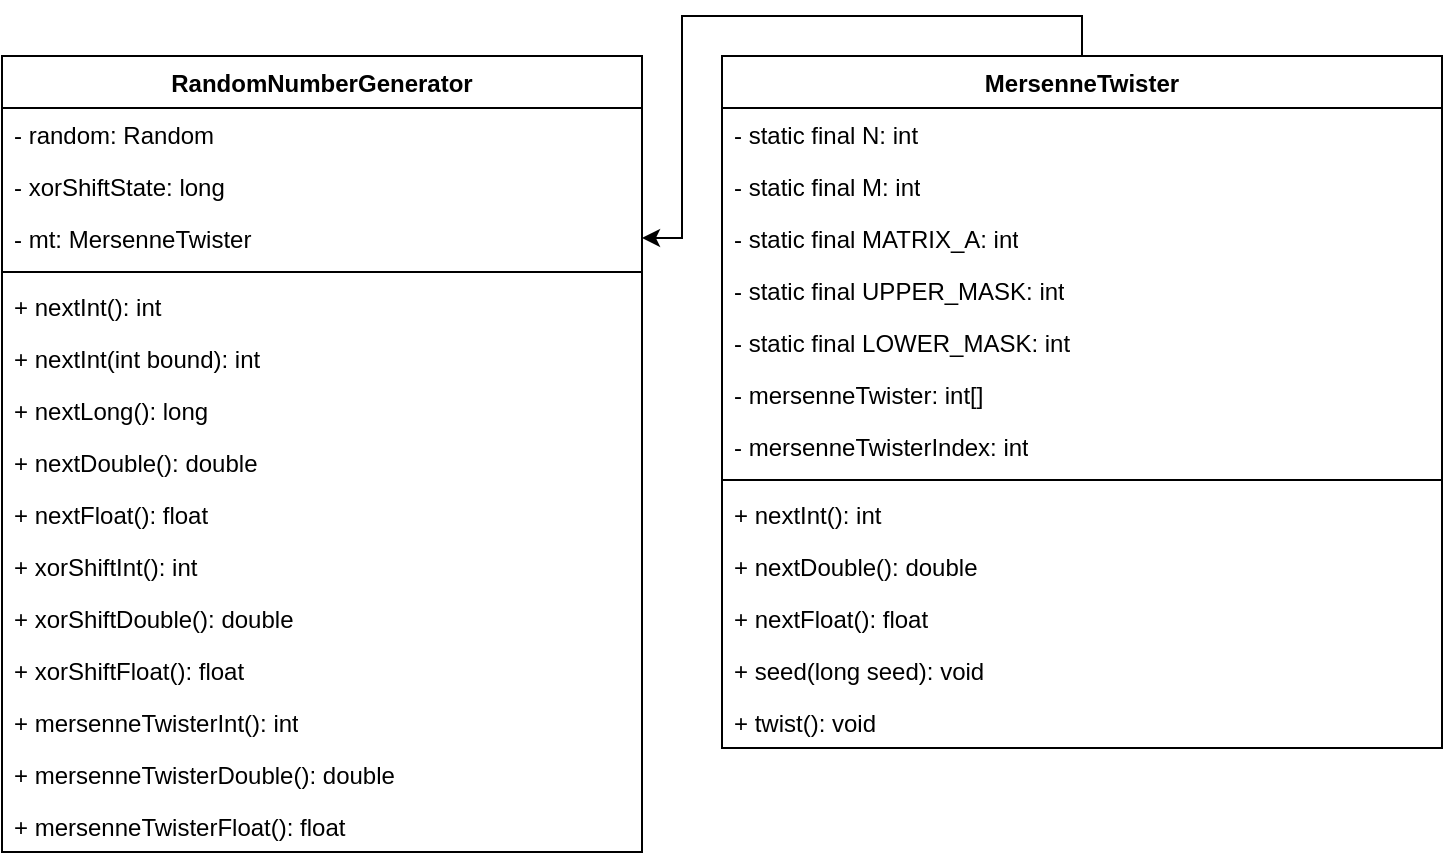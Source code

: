 <mxfile version="22.1.2" type="device">
  <diagram name="Page-1" id="r-yoYOHKMsQVGcqa1wD0">
    <mxGraphModel dx="677" dy="1089" grid="1" gridSize="10" guides="1" tooltips="1" connect="1" arrows="1" fold="1" page="1" pageScale="1" pageWidth="850" pageHeight="1100" math="0" shadow="0">
      <root>
        <mxCell id="0" />
        <mxCell id="1" parent="0" />
        <mxCell id="XFabdQePOicjtFzZvkq9-1" value="RandomNumberGenerator" style="swimlane;fontStyle=1;align=center;verticalAlign=top;childLayout=stackLayout;horizontal=1;startSize=26;horizontalStack=0;resizeParent=1;resizeParentMax=0;resizeLast=0;collapsible=1;marginBottom=0;whiteSpace=wrap;html=1;" vertex="1" parent="1">
          <mxGeometry x="65" y="190" width="320" height="398" as="geometry" />
        </mxCell>
        <mxCell id="XFabdQePOicjtFzZvkq9-19" value="- random: Random" style="text;strokeColor=none;fillColor=none;align=left;verticalAlign=top;spacingLeft=4;spacingRight=4;overflow=hidden;rotatable=0;points=[[0,0.5],[1,0.5]];portConstraint=eastwest;whiteSpace=wrap;html=1;" vertex="1" parent="XFabdQePOicjtFzZvkq9-1">
          <mxGeometry y="26" width="320" height="26" as="geometry" />
        </mxCell>
        <mxCell id="XFabdQePOicjtFzZvkq9-20" value="- xorShiftState: long" style="text;strokeColor=none;fillColor=none;align=left;verticalAlign=top;spacingLeft=4;spacingRight=4;overflow=hidden;rotatable=0;points=[[0,0.5],[1,0.5]];portConstraint=eastwest;whiteSpace=wrap;html=1;" vertex="1" parent="XFabdQePOicjtFzZvkq9-1">
          <mxGeometry y="52" width="320" height="26" as="geometry" />
        </mxCell>
        <mxCell id="XFabdQePOicjtFzZvkq9-2" value="- mt: MersenneTwister" style="text;strokeColor=none;fillColor=none;align=left;verticalAlign=top;spacingLeft=4;spacingRight=4;overflow=hidden;rotatable=0;points=[[0,0.5],[1,0.5]];portConstraint=eastwest;whiteSpace=wrap;html=1;" vertex="1" parent="XFabdQePOicjtFzZvkq9-1">
          <mxGeometry y="78" width="320" height="26" as="geometry" />
        </mxCell>
        <mxCell id="XFabdQePOicjtFzZvkq9-3" value="" style="line;strokeWidth=1;fillColor=none;align=left;verticalAlign=middle;spacingTop=-1;spacingLeft=3;spacingRight=3;rotatable=0;labelPosition=right;points=[];portConstraint=eastwest;strokeColor=inherit;" vertex="1" parent="XFabdQePOicjtFzZvkq9-1">
          <mxGeometry y="104" width="320" height="8" as="geometry" />
        </mxCell>
        <mxCell id="XFabdQePOicjtFzZvkq9-24" value="+ nextInt(): int" style="text;strokeColor=none;fillColor=none;align=left;verticalAlign=top;spacingLeft=4;spacingRight=4;overflow=hidden;rotatable=0;points=[[0,0.5],[1,0.5]];portConstraint=eastwest;whiteSpace=wrap;html=1;" vertex="1" parent="XFabdQePOicjtFzZvkq9-1">
          <mxGeometry y="112" width="320" height="26" as="geometry" />
        </mxCell>
        <mxCell id="XFabdQePOicjtFzZvkq9-25" value="+ nextInt(int bound): int" style="text;strokeColor=none;fillColor=none;align=left;verticalAlign=top;spacingLeft=4;spacingRight=4;overflow=hidden;rotatable=0;points=[[0,0.5],[1,0.5]];portConstraint=eastwest;whiteSpace=wrap;html=1;" vertex="1" parent="XFabdQePOicjtFzZvkq9-1">
          <mxGeometry y="138" width="320" height="26" as="geometry" />
        </mxCell>
        <mxCell id="XFabdQePOicjtFzZvkq9-21" value="+ nextLong(): long" style="text;strokeColor=none;fillColor=none;align=left;verticalAlign=top;spacingLeft=4;spacingRight=4;overflow=hidden;rotatable=0;points=[[0,0.5],[1,0.5]];portConstraint=eastwest;whiteSpace=wrap;html=1;" vertex="1" parent="XFabdQePOicjtFzZvkq9-1">
          <mxGeometry y="164" width="320" height="26" as="geometry" />
        </mxCell>
        <mxCell id="XFabdQePOicjtFzZvkq9-22" value="+ nextDouble(): double" style="text;strokeColor=none;fillColor=none;align=left;verticalAlign=top;spacingLeft=4;spacingRight=4;overflow=hidden;rotatable=0;points=[[0,0.5],[1,0.5]];portConstraint=eastwest;whiteSpace=wrap;html=1;" vertex="1" parent="XFabdQePOicjtFzZvkq9-1">
          <mxGeometry y="190" width="320" height="26" as="geometry" />
        </mxCell>
        <mxCell id="XFabdQePOicjtFzZvkq9-23" value="+ nextFloat(): float" style="text;strokeColor=none;fillColor=none;align=left;verticalAlign=top;spacingLeft=4;spacingRight=4;overflow=hidden;rotatable=0;points=[[0,0.5],[1,0.5]];portConstraint=eastwest;whiteSpace=wrap;html=1;" vertex="1" parent="XFabdQePOicjtFzZvkq9-1">
          <mxGeometry y="216" width="320" height="26" as="geometry" />
        </mxCell>
        <mxCell id="XFabdQePOicjtFzZvkq9-26" value="+ xorShiftInt(): int" style="text;strokeColor=none;fillColor=none;align=left;verticalAlign=top;spacingLeft=4;spacingRight=4;overflow=hidden;rotatable=0;points=[[0,0.5],[1,0.5]];portConstraint=eastwest;whiteSpace=wrap;html=1;" vertex="1" parent="XFabdQePOicjtFzZvkq9-1">
          <mxGeometry y="242" width="320" height="26" as="geometry" />
        </mxCell>
        <mxCell id="XFabdQePOicjtFzZvkq9-27" value="+ xorShiftDouble(): double" style="text;strokeColor=none;fillColor=none;align=left;verticalAlign=top;spacingLeft=4;spacingRight=4;overflow=hidden;rotatable=0;points=[[0,0.5],[1,0.5]];portConstraint=eastwest;whiteSpace=wrap;html=1;" vertex="1" parent="XFabdQePOicjtFzZvkq9-1">
          <mxGeometry y="268" width="320" height="26" as="geometry" />
        </mxCell>
        <mxCell id="XFabdQePOicjtFzZvkq9-28" value="+ xorShiftFloat(): float" style="text;strokeColor=none;fillColor=none;align=left;verticalAlign=top;spacingLeft=4;spacingRight=4;overflow=hidden;rotatable=0;points=[[0,0.5],[1,0.5]];portConstraint=eastwest;whiteSpace=wrap;html=1;" vertex="1" parent="XFabdQePOicjtFzZvkq9-1">
          <mxGeometry y="294" width="320" height="26" as="geometry" />
        </mxCell>
        <mxCell id="XFabdQePOicjtFzZvkq9-30" value="+ mersenneTwisterInt(): int" style="text;strokeColor=none;fillColor=none;align=left;verticalAlign=top;spacingLeft=4;spacingRight=4;overflow=hidden;rotatable=0;points=[[0,0.5],[1,0.5]];portConstraint=eastwest;whiteSpace=wrap;html=1;" vertex="1" parent="XFabdQePOicjtFzZvkq9-1">
          <mxGeometry y="320" width="320" height="26" as="geometry" />
        </mxCell>
        <mxCell id="XFabdQePOicjtFzZvkq9-29" value="+ mersenneTwisterDouble(): double" style="text;strokeColor=none;fillColor=none;align=left;verticalAlign=top;spacingLeft=4;spacingRight=4;overflow=hidden;rotatable=0;points=[[0,0.5],[1,0.5]];portConstraint=eastwest;whiteSpace=wrap;html=1;" vertex="1" parent="XFabdQePOicjtFzZvkq9-1">
          <mxGeometry y="346" width="320" height="26" as="geometry" />
        </mxCell>
        <mxCell id="XFabdQePOicjtFzZvkq9-4" value="+ mersenneTwisterFloat(): float" style="text;strokeColor=none;fillColor=none;align=left;verticalAlign=top;spacingLeft=4;spacingRight=4;overflow=hidden;rotatable=0;points=[[0,0.5],[1,0.5]];portConstraint=eastwest;whiteSpace=wrap;html=1;" vertex="1" parent="XFabdQePOicjtFzZvkq9-1">
          <mxGeometry y="372" width="320" height="26" as="geometry" />
        </mxCell>
        <mxCell id="XFabdQePOicjtFzZvkq9-31" style="edgeStyle=orthogonalEdgeStyle;rounded=0;orthogonalLoop=1;jettySize=auto;html=1;exitX=0.5;exitY=0;exitDx=0;exitDy=0;" edge="1" parent="1" source="XFabdQePOicjtFzZvkq9-5" target="XFabdQePOicjtFzZvkq9-2">
          <mxGeometry relative="1" as="geometry" />
        </mxCell>
        <mxCell id="XFabdQePOicjtFzZvkq9-5" value="MersenneTwister" style="swimlane;fontStyle=1;align=center;verticalAlign=top;childLayout=stackLayout;horizontal=1;startSize=26;horizontalStack=0;resizeParent=1;resizeParentMax=0;resizeLast=0;collapsible=1;marginBottom=0;whiteSpace=wrap;html=1;" vertex="1" parent="1">
          <mxGeometry x="425" y="190" width="360" height="346" as="geometry" />
        </mxCell>
        <mxCell id="XFabdQePOicjtFzZvkq9-6" value="- static final N: int" style="text;strokeColor=none;fillColor=none;align=left;verticalAlign=top;spacingLeft=4;spacingRight=4;overflow=hidden;rotatable=0;points=[[0,0.5],[1,0.5]];portConstraint=eastwest;whiteSpace=wrap;html=1;" vertex="1" parent="XFabdQePOicjtFzZvkq9-5">
          <mxGeometry y="26" width="360" height="26" as="geometry" />
        </mxCell>
        <mxCell id="XFabdQePOicjtFzZvkq9-9" value="- static final M: int" style="text;strokeColor=none;fillColor=none;align=left;verticalAlign=top;spacingLeft=4;spacingRight=4;overflow=hidden;rotatable=0;points=[[0,0.5],[1,0.5]];portConstraint=eastwest;whiteSpace=wrap;html=1;" vertex="1" parent="XFabdQePOicjtFzZvkq9-5">
          <mxGeometry y="52" width="360" height="26" as="geometry" />
        </mxCell>
        <mxCell id="XFabdQePOicjtFzZvkq9-10" value="- static final MATRIX_A: int" style="text;strokeColor=none;fillColor=none;align=left;verticalAlign=top;spacingLeft=4;spacingRight=4;overflow=hidden;rotatable=0;points=[[0,0.5],[1,0.5]];portConstraint=eastwest;whiteSpace=wrap;html=1;" vertex="1" parent="XFabdQePOicjtFzZvkq9-5">
          <mxGeometry y="78" width="360" height="26" as="geometry" />
        </mxCell>
        <mxCell id="XFabdQePOicjtFzZvkq9-11" value="- static final UPPER_MASK: int" style="text;strokeColor=none;fillColor=none;align=left;verticalAlign=top;spacingLeft=4;spacingRight=4;overflow=hidden;rotatable=0;points=[[0,0.5],[1,0.5]];portConstraint=eastwest;whiteSpace=wrap;html=1;" vertex="1" parent="XFabdQePOicjtFzZvkq9-5">
          <mxGeometry y="104" width="360" height="26" as="geometry" />
        </mxCell>
        <mxCell id="XFabdQePOicjtFzZvkq9-12" value="- static final LOWER_MASK: int" style="text;strokeColor=none;fillColor=none;align=left;verticalAlign=top;spacingLeft=4;spacingRight=4;overflow=hidden;rotatable=0;points=[[0,0.5],[1,0.5]];portConstraint=eastwest;whiteSpace=wrap;html=1;" vertex="1" parent="XFabdQePOicjtFzZvkq9-5">
          <mxGeometry y="130" width="360" height="26" as="geometry" />
        </mxCell>
        <mxCell id="XFabdQePOicjtFzZvkq9-13" value="- mersenneTwister: int[]" style="text;strokeColor=none;fillColor=none;align=left;verticalAlign=top;spacingLeft=4;spacingRight=4;overflow=hidden;rotatable=0;points=[[0,0.5],[1,0.5]];portConstraint=eastwest;whiteSpace=wrap;html=1;" vertex="1" parent="XFabdQePOicjtFzZvkq9-5">
          <mxGeometry y="156" width="360" height="26" as="geometry" />
        </mxCell>
        <mxCell id="XFabdQePOicjtFzZvkq9-14" value="- mersenneTwisterIndex: int" style="text;strokeColor=none;fillColor=none;align=left;verticalAlign=top;spacingLeft=4;spacingRight=4;overflow=hidden;rotatable=0;points=[[0,0.5],[1,0.5]];portConstraint=eastwest;whiteSpace=wrap;html=1;" vertex="1" parent="XFabdQePOicjtFzZvkq9-5">
          <mxGeometry y="182" width="360" height="26" as="geometry" />
        </mxCell>
        <mxCell id="XFabdQePOicjtFzZvkq9-7" value="" style="line;strokeWidth=1;fillColor=none;align=left;verticalAlign=middle;spacingTop=-1;spacingLeft=3;spacingRight=3;rotatable=0;labelPosition=right;points=[];portConstraint=eastwest;strokeColor=inherit;" vertex="1" parent="XFabdQePOicjtFzZvkq9-5">
          <mxGeometry y="208" width="360" height="8" as="geometry" />
        </mxCell>
        <mxCell id="XFabdQePOicjtFzZvkq9-8" value="+ nextInt(): int" style="text;strokeColor=none;fillColor=none;align=left;verticalAlign=top;spacingLeft=4;spacingRight=4;overflow=hidden;rotatable=0;points=[[0,0.5],[1,0.5]];portConstraint=eastwest;whiteSpace=wrap;html=1;" vertex="1" parent="XFabdQePOicjtFzZvkq9-5">
          <mxGeometry y="216" width="360" height="26" as="geometry" />
        </mxCell>
        <mxCell id="XFabdQePOicjtFzZvkq9-15" value="+ nextDouble(): double" style="text;strokeColor=none;fillColor=none;align=left;verticalAlign=top;spacingLeft=4;spacingRight=4;overflow=hidden;rotatable=0;points=[[0,0.5],[1,0.5]];portConstraint=eastwest;whiteSpace=wrap;html=1;" vertex="1" parent="XFabdQePOicjtFzZvkq9-5">
          <mxGeometry y="242" width="360" height="26" as="geometry" />
        </mxCell>
        <mxCell id="XFabdQePOicjtFzZvkq9-16" value="+ nextFloat(): float" style="text;strokeColor=none;fillColor=none;align=left;verticalAlign=top;spacingLeft=4;spacingRight=4;overflow=hidden;rotatable=0;points=[[0,0.5],[1,0.5]];portConstraint=eastwest;whiteSpace=wrap;html=1;" vertex="1" parent="XFabdQePOicjtFzZvkq9-5">
          <mxGeometry y="268" width="360" height="26" as="geometry" />
        </mxCell>
        <mxCell id="XFabdQePOicjtFzZvkq9-17" value="+ seed(long seed): void" style="text;strokeColor=none;fillColor=none;align=left;verticalAlign=top;spacingLeft=4;spacingRight=4;overflow=hidden;rotatable=0;points=[[0,0.5],[1,0.5]];portConstraint=eastwest;whiteSpace=wrap;html=1;" vertex="1" parent="XFabdQePOicjtFzZvkq9-5">
          <mxGeometry y="294" width="360" height="26" as="geometry" />
        </mxCell>
        <mxCell id="XFabdQePOicjtFzZvkq9-18" value="+ twist(): void" style="text;strokeColor=none;fillColor=none;align=left;verticalAlign=top;spacingLeft=4;spacingRight=4;overflow=hidden;rotatable=0;points=[[0,0.5],[1,0.5]];portConstraint=eastwest;whiteSpace=wrap;html=1;" vertex="1" parent="XFabdQePOicjtFzZvkq9-5">
          <mxGeometry y="320" width="360" height="26" as="geometry" />
        </mxCell>
      </root>
    </mxGraphModel>
  </diagram>
</mxfile>
